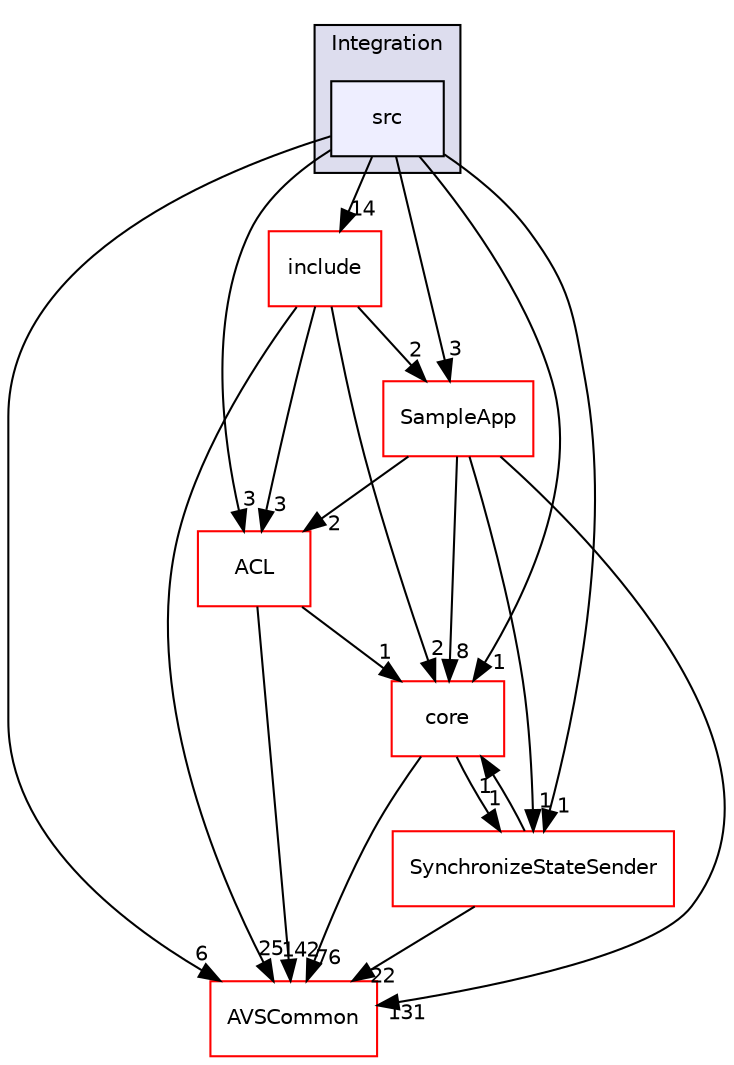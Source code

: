 digraph "/workplace/avs-device-sdk/Integration/src" {
  compound=true
  node [ fontsize="10", fontname="Helvetica"];
  edge [ labelfontsize="10", labelfontname="Helvetica"];
  subgraph clusterdir_eecb7863cc5539e333a9a51474f7e532 {
    graph [ bgcolor="#ddddee", pencolor="black", label="Integration" fontname="Helvetica", fontsize="10", URL="dir_eecb7863cc5539e333a9a51474f7e532.html"]
  dir_b305b79323af1f2661a24900bce79295 [shape=box, label="src", style="filled", fillcolor="#eeeeff", pencolor="black", URL="dir_b305b79323af1f2661a24900bce79295.html"];
  }
  dir_d487033c4cf6e1e6824ef2db7b280e3e [shape=box label="include" fillcolor="white" style="filled" color="red" URL="dir_d487033c4cf6e1e6824ef2db7b280e3e.html"];
  dir_69fa8d0f4fee2820ffc8601fbf428b42 [shape=box label="SampleApp" fillcolor="white" style="filled" color="red" URL="dir_69fa8d0f4fee2820ffc8601fbf428b42.html"];
  dir_b1dfedc9efa610ba8c818c30206ff41f [shape=box label="ACL" fillcolor="white" style="filled" color="red" URL="dir_b1dfedc9efa610ba8c818c30206ff41f.html"];
  dir_13e65effb2bde530b17b3d5eefcd0266 [shape=box label="AVSCommon" fillcolor="white" style="filled" color="red" URL="dir_13e65effb2bde530b17b3d5eefcd0266.html"];
  dir_4270bfced15e0e73154b13468c7c9ad9 [shape=box label="core" fillcolor="white" style="filled" color="red" URL="dir_4270bfced15e0e73154b13468c7c9ad9.html"];
  dir_3bb03bb8f5c109658007b64753c5da0f [shape=box label="SynchronizeStateSender" fillcolor="white" style="filled" color="red" URL="dir_3bb03bb8f5c109658007b64753c5da0f.html"];
  dir_d487033c4cf6e1e6824ef2db7b280e3e->dir_69fa8d0f4fee2820ffc8601fbf428b42 [headlabel="2", labeldistance=1.5 headhref="dir_000520_000117.html"];
  dir_d487033c4cf6e1e6824ef2db7b280e3e->dir_b1dfedc9efa610ba8c818c30206ff41f [headlabel="3", labeldistance=1.5 headhref="dir_000520_000000.html"];
  dir_d487033c4cf6e1e6824ef2db7b280e3e->dir_13e65effb2bde530b17b3d5eefcd0266 [headlabel="25", labeldistance=1.5 headhref="dir_000520_000017.html"];
  dir_d487033c4cf6e1e6824ef2db7b280e3e->dir_4270bfced15e0e73154b13468c7c9ad9 [headlabel="2", labeldistance=1.5 headhref="dir_000520_000461.html"];
  dir_69fa8d0f4fee2820ffc8601fbf428b42->dir_b1dfedc9efa610ba8c818c30206ff41f [headlabel="2", labeldistance=1.5 headhref="dir_000117_000000.html"];
  dir_69fa8d0f4fee2820ffc8601fbf428b42->dir_13e65effb2bde530b17b3d5eefcd0266 [headlabel="131", labeldistance=1.5 headhref="dir_000117_000017.html"];
  dir_69fa8d0f4fee2820ffc8601fbf428b42->dir_4270bfced15e0e73154b13468c7c9ad9 [headlabel="8", labeldistance=1.5 headhref="dir_000117_000461.html"];
  dir_69fa8d0f4fee2820ffc8601fbf428b42->dir_3bb03bb8f5c109658007b64753c5da0f [headlabel="1", labeldistance=1.5 headhref="dir_000117_000649.html"];
  dir_b1dfedc9efa610ba8c818c30206ff41f->dir_13e65effb2bde530b17b3d5eefcd0266 [headlabel="142", labeldistance=1.5 headhref="dir_000000_000017.html"];
  dir_b1dfedc9efa610ba8c818c30206ff41f->dir_4270bfced15e0e73154b13468c7c9ad9 [headlabel="1", labeldistance=1.5 headhref="dir_000000_000461.html"];
  dir_4270bfced15e0e73154b13468c7c9ad9->dir_13e65effb2bde530b17b3d5eefcd0266 [headlabel="76", labeldistance=1.5 headhref="dir_000461_000017.html"];
  dir_4270bfced15e0e73154b13468c7c9ad9->dir_3bb03bb8f5c109658007b64753c5da0f [headlabel="1", labeldistance=1.5 headhref="dir_000461_000649.html"];
  dir_b305b79323af1f2661a24900bce79295->dir_d487033c4cf6e1e6824ef2db7b280e3e [headlabel="14", labeldistance=1.5 headhref="dir_000522_000520.html"];
  dir_b305b79323af1f2661a24900bce79295->dir_69fa8d0f4fee2820ffc8601fbf428b42 [headlabel="3", labeldistance=1.5 headhref="dir_000522_000117.html"];
  dir_b305b79323af1f2661a24900bce79295->dir_b1dfedc9efa610ba8c818c30206ff41f [headlabel="3", labeldistance=1.5 headhref="dir_000522_000000.html"];
  dir_b305b79323af1f2661a24900bce79295->dir_13e65effb2bde530b17b3d5eefcd0266 [headlabel="6", labeldistance=1.5 headhref="dir_000522_000017.html"];
  dir_b305b79323af1f2661a24900bce79295->dir_4270bfced15e0e73154b13468c7c9ad9 [headlabel="1", labeldistance=1.5 headhref="dir_000522_000461.html"];
  dir_b305b79323af1f2661a24900bce79295->dir_3bb03bb8f5c109658007b64753c5da0f [headlabel="1", labeldistance=1.5 headhref="dir_000522_000649.html"];
  dir_3bb03bb8f5c109658007b64753c5da0f->dir_13e65effb2bde530b17b3d5eefcd0266 [headlabel="22", labeldistance=1.5 headhref="dir_000649_000017.html"];
  dir_3bb03bb8f5c109658007b64753c5da0f->dir_4270bfced15e0e73154b13468c7c9ad9 [headlabel="1", labeldistance=1.5 headhref="dir_000649_000461.html"];
}
